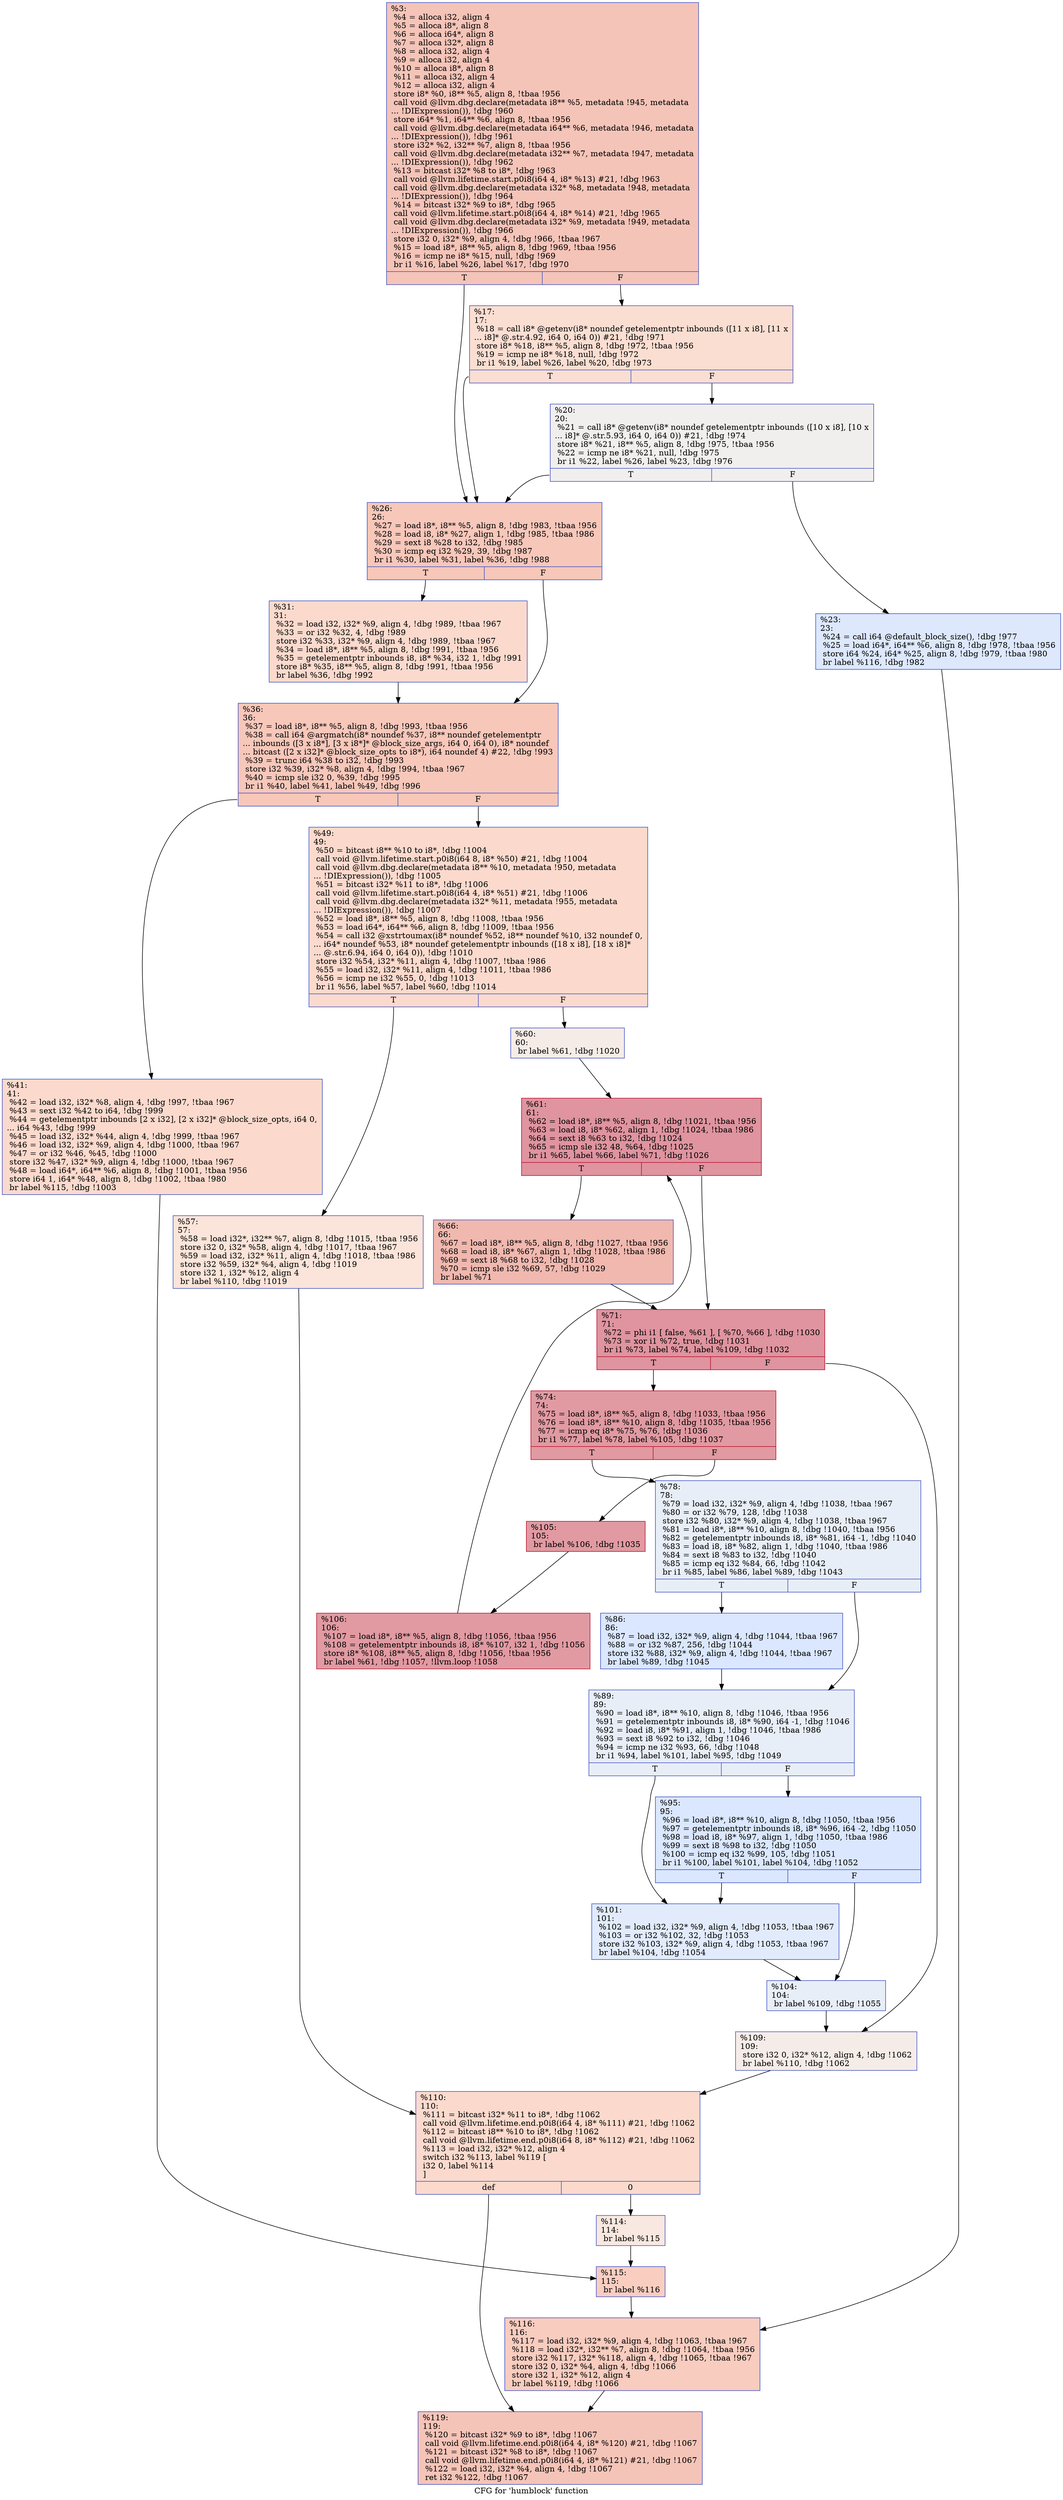 digraph "CFG for 'humblock' function" {
	label="CFG for 'humblock' function";

	Node0x1240610 [shape=record,color="#3d50c3ff", style=filled, fillcolor="#e97a5f70",label="{%3:\l  %4 = alloca i32, align 4\l  %5 = alloca i8*, align 8\l  %6 = alloca i64*, align 8\l  %7 = alloca i32*, align 8\l  %8 = alloca i32, align 4\l  %9 = alloca i32, align 4\l  %10 = alloca i8*, align 8\l  %11 = alloca i32, align 4\l  %12 = alloca i32, align 4\l  store i8* %0, i8** %5, align 8, !tbaa !956\l  call void @llvm.dbg.declare(metadata i8** %5, metadata !945, metadata\l... !DIExpression()), !dbg !960\l  store i64* %1, i64** %6, align 8, !tbaa !956\l  call void @llvm.dbg.declare(metadata i64** %6, metadata !946, metadata\l... !DIExpression()), !dbg !961\l  store i32* %2, i32** %7, align 8, !tbaa !956\l  call void @llvm.dbg.declare(metadata i32** %7, metadata !947, metadata\l... !DIExpression()), !dbg !962\l  %13 = bitcast i32* %8 to i8*, !dbg !963\l  call void @llvm.lifetime.start.p0i8(i64 4, i8* %13) #21, !dbg !963\l  call void @llvm.dbg.declare(metadata i32* %8, metadata !948, metadata\l... !DIExpression()), !dbg !964\l  %14 = bitcast i32* %9 to i8*, !dbg !965\l  call void @llvm.lifetime.start.p0i8(i64 4, i8* %14) #21, !dbg !965\l  call void @llvm.dbg.declare(metadata i32* %9, metadata !949, metadata\l... !DIExpression()), !dbg !966\l  store i32 0, i32* %9, align 4, !dbg !966, !tbaa !967\l  %15 = load i8*, i8** %5, align 8, !dbg !969, !tbaa !956\l  %16 = icmp ne i8* %15, null, !dbg !969\l  br i1 %16, label %26, label %17, !dbg !970\l|{<s0>T|<s1>F}}"];
	Node0x1240610:s0 -> Node0x1242370;
	Node0x1240610:s1 -> Node0x1242280;
	Node0x1242280 [shape=record,color="#3d50c3ff", style=filled, fillcolor="#f7b59970",label="{%17:\l17:                                               \l  %18 = call i8* @getenv(i8* noundef getelementptr inbounds ([11 x i8], [11 x\l... i8]* @.str.4.92, i64 0, i64 0)) #21, !dbg !971\l  store i8* %18, i8** %5, align 8, !dbg !972, !tbaa !956\l  %19 = icmp ne i8* %18, null, !dbg !972\l  br i1 %19, label %26, label %20, !dbg !973\l|{<s0>T|<s1>F}}"];
	Node0x1242280:s0 -> Node0x1242370;
	Node0x1242280:s1 -> Node0x12422d0;
	Node0x12422d0 [shape=record,color="#3d50c3ff", style=filled, fillcolor="#e0dbd870",label="{%20:\l20:                                               \l  %21 = call i8* @getenv(i8* noundef getelementptr inbounds ([10 x i8], [10 x\l... i8]* @.str.5.93, i64 0, i64 0)) #21, !dbg !974\l  store i8* %21, i8** %5, align 8, !dbg !975, !tbaa !956\l  %22 = icmp ne i8* %21, null, !dbg !975\l  br i1 %22, label %26, label %23, !dbg !976\l|{<s0>T|<s1>F}}"];
	Node0x12422d0:s0 -> Node0x1242370;
	Node0x12422d0:s1 -> Node0x1242320;
	Node0x1242320 [shape=record,color="#3d50c3ff", style=filled, fillcolor="#b2ccfb70",label="{%23:\l23:                                               \l  %24 = call i64 @default_block_size(), !dbg !977\l  %25 = load i64*, i64** %6, align 8, !dbg !978, !tbaa !956\l  store i64 %24, i64* %25, align 8, !dbg !979, !tbaa !980\l  br label %116, !dbg !982\l}"];
	Node0x1242320 -> Node0x1242aa0;
	Node0x1242370 [shape=record,color="#3d50c3ff", style=filled, fillcolor="#ec7f6370",label="{%26:\l26:                                               \l  %27 = load i8*, i8** %5, align 8, !dbg !983, !tbaa !956\l  %28 = load i8, i8* %27, align 1, !dbg !985, !tbaa !986\l  %29 = sext i8 %28 to i32, !dbg !985\l  %30 = icmp eq i32 %29, 39, !dbg !987\l  br i1 %30, label %31, label %36, !dbg !988\l|{<s0>T|<s1>F}}"];
	Node0x1242370:s0 -> Node0x12423c0;
	Node0x1242370:s1 -> Node0x1242410;
	Node0x12423c0 [shape=record,color="#3d50c3ff", style=filled, fillcolor="#f7ac8e70",label="{%31:\l31:                                               \l  %32 = load i32, i32* %9, align 4, !dbg !989, !tbaa !967\l  %33 = or i32 %32, 4, !dbg !989\l  store i32 %33, i32* %9, align 4, !dbg !989, !tbaa !967\l  %34 = load i8*, i8** %5, align 8, !dbg !991, !tbaa !956\l  %35 = getelementptr inbounds i8, i8* %34, i32 1, !dbg !991\l  store i8* %35, i8** %5, align 8, !dbg !991, !tbaa !956\l  br label %36, !dbg !992\l}"];
	Node0x12423c0 -> Node0x1242410;
	Node0x1242410 [shape=record,color="#3d50c3ff", style=filled, fillcolor="#ec7f6370",label="{%36:\l36:                                               \l  %37 = load i8*, i8** %5, align 8, !dbg !993, !tbaa !956\l  %38 = call i64 @argmatch(i8* noundef %37, i8** noundef getelementptr\l... inbounds ([3 x i8*], [3 x i8*]* @block_size_args, i64 0, i64 0), i8* noundef\l... bitcast ([2 x i32]* @block_size_opts to i8*), i64 noundef 4) #22, !dbg !993\l  %39 = trunc i64 %38 to i32, !dbg !993\l  store i32 %39, i32* %8, align 4, !dbg !994, !tbaa !967\l  %40 = icmp sle i32 0, %39, !dbg !995\l  br i1 %40, label %41, label %49, !dbg !996\l|{<s0>T|<s1>F}}"];
	Node0x1242410:s0 -> Node0x1242460;
	Node0x1242410:s1 -> Node0x12424b0;
	Node0x1242460 [shape=record,color="#3d50c3ff", style=filled, fillcolor="#f7ac8e70",label="{%41:\l41:                                               \l  %42 = load i32, i32* %8, align 4, !dbg !997, !tbaa !967\l  %43 = sext i32 %42 to i64, !dbg !999\l  %44 = getelementptr inbounds [2 x i32], [2 x i32]* @block_size_opts, i64 0,\l... i64 %43, !dbg !999\l  %45 = load i32, i32* %44, align 4, !dbg !999, !tbaa !967\l  %46 = load i32, i32* %9, align 4, !dbg !1000, !tbaa !967\l  %47 = or i32 %46, %45, !dbg !1000\l  store i32 %47, i32* %9, align 4, !dbg !1000, !tbaa !967\l  %48 = load i64*, i64** %6, align 8, !dbg !1001, !tbaa !956\l  store i64 1, i64* %48, align 8, !dbg !1002, !tbaa !980\l  br label %115, !dbg !1003\l}"];
	Node0x1242460 -> Node0x1242a50;
	Node0x12424b0 [shape=record,color="#3d50c3ff", style=filled, fillcolor="#f7ac8e70",label="{%49:\l49:                                               \l  %50 = bitcast i8** %10 to i8*, !dbg !1004\l  call void @llvm.lifetime.start.p0i8(i64 8, i8* %50) #21, !dbg !1004\l  call void @llvm.dbg.declare(metadata i8** %10, metadata !950, metadata\l... !DIExpression()), !dbg !1005\l  %51 = bitcast i32* %11 to i8*, !dbg !1006\l  call void @llvm.lifetime.start.p0i8(i64 4, i8* %51) #21, !dbg !1006\l  call void @llvm.dbg.declare(metadata i32* %11, metadata !955, metadata\l... !DIExpression()), !dbg !1007\l  %52 = load i8*, i8** %5, align 8, !dbg !1008, !tbaa !956\l  %53 = load i64*, i64** %6, align 8, !dbg !1009, !tbaa !956\l  %54 = call i32 @xstrtoumax(i8* noundef %52, i8** noundef %10, i32 noundef 0,\l... i64* noundef %53, i8* noundef getelementptr inbounds ([18 x i8], [18 x i8]*\l... @.str.6.94, i64 0, i64 0)), !dbg !1010\l  store i32 %54, i32* %11, align 4, !dbg !1007, !tbaa !986\l  %55 = load i32, i32* %11, align 4, !dbg !1011, !tbaa !986\l  %56 = icmp ne i32 %55, 0, !dbg !1013\l  br i1 %56, label %57, label %60, !dbg !1014\l|{<s0>T|<s1>F}}"];
	Node0x12424b0:s0 -> Node0x1242500;
	Node0x12424b0:s1 -> Node0x1242550;
	Node0x1242500 [shape=record,color="#3d50c3ff", style=filled, fillcolor="#f5c1a970",label="{%57:\l57:                                               \l  %58 = load i32*, i32** %7, align 8, !dbg !1015, !tbaa !956\l  store i32 0, i32* %58, align 4, !dbg !1017, !tbaa !967\l  %59 = load i32, i32* %11, align 4, !dbg !1018, !tbaa !986\l  store i32 %59, i32* %4, align 4, !dbg !1019\l  store i32 1, i32* %12, align 4\l  br label %110, !dbg !1019\l}"];
	Node0x1242500 -> Node0x12429b0;
	Node0x1242550 [shape=record,color="#3d50c3ff", style=filled, fillcolor="#ead5c970",label="{%60:\l60:                                               \l  br label %61, !dbg !1020\l}"];
	Node0x1242550 -> Node0x12425a0;
	Node0x12425a0 [shape=record,color="#b70d28ff", style=filled, fillcolor="#b70d2870",label="{%61:\l61:                                               \l  %62 = load i8*, i8** %5, align 8, !dbg !1021, !tbaa !956\l  %63 = load i8, i8* %62, align 1, !dbg !1024, !tbaa !986\l  %64 = sext i8 %63 to i32, !dbg !1024\l  %65 = icmp sle i32 48, %64, !dbg !1025\l  br i1 %65, label %66, label %71, !dbg !1026\l|{<s0>T|<s1>F}}"];
	Node0x12425a0:s0 -> Node0x12425f0;
	Node0x12425a0:s1 -> Node0x1242640;
	Node0x12425f0 [shape=record,color="#3d50c3ff", style=filled, fillcolor="#dc5d4a70",label="{%66:\l66:                                               \l  %67 = load i8*, i8** %5, align 8, !dbg !1027, !tbaa !956\l  %68 = load i8, i8* %67, align 1, !dbg !1028, !tbaa !986\l  %69 = sext i8 %68 to i32, !dbg !1028\l  %70 = icmp sle i32 %69, 57, !dbg !1029\l  br label %71\l}"];
	Node0x12425f0 -> Node0x1242640;
	Node0x1242640 [shape=record,color="#b70d28ff", style=filled, fillcolor="#b70d2870",label="{%71:\l71:                                               \l  %72 = phi i1 [ false, %61 ], [ %70, %66 ], !dbg !1030\l  %73 = xor i1 %72, true, !dbg !1031\l  br i1 %73, label %74, label %109, !dbg !1032\l|{<s0>T|<s1>F}}"];
	Node0x1242640:s0 -> Node0x1242690;
	Node0x1242640:s1 -> Node0x1242960;
	Node0x1242690 [shape=record,color="#b70d28ff", style=filled, fillcolor="#bb1b2c70",label="{%74:\l74:                                               \l  %75 = load i8*, i8** %5, align 8, !dbg !1033, !tbaa !956\l  %76 = load i8*, i8** %10, align 8, !dbg !1035, !tbaa !956\l  %77 = icmp eq i8* %75, %76, !dbg !1036\l  br i1 %77, label %78, label %105, !dbg !1037\l|{<s0>T|<s1>F}}"];
	Node0x1242690:s0 -> Node0x12426e0;
	Node0x1242690:s1 -> Node0x12428c0;
	Node0x12426e0 [shape=record,color="#3d50c3ff", style=filled, fillcolor="#cbd8ee70",label="{%78:\l78:                                               \l  %79 = load i32, i32* %9, align 4, !dbg !1038, !tbaa !967\l  %80 = or i32 %79, 128, !dbg !1038\l  store i32 %80, i32* %9, align 4, !dbg !1038, !tbaa !967\l  %81 = load i8*, i8** %10, align 8, !dbg !1040, !tbaa !956\l  %82 = getelementptr inbounds i8, i8* %81, i64 -1, !dbg !1040\l  %83 = load i8, i8* %82, align 1, !dbg !1040, !tbaa !986\l  %84 = sext i8 %83 to i32, !dbg !1040\l  %85 = icmp eq i32 %84, 66, !dbg !1042\l  br i1 %85, label %86, label %89, !dbg !1043\l|{<s0>T|<s1>F}}"];
	Node0x12426e0:s0 -> Node0x1242730;
	Node0x12426e0:s1 -> Node0x1242780;
	Node0x1242730 [shape=record,color="#3d50c3ff", style=filled, fillcolor="#abc8fd70",label="{%86:\l86:                                               \l  %87 = load i32, i32* %9, align 4, !dbg !1044, !tbaa !967\l  %88 = or i32 %87, 256, !dbg !1044\l  store i32 %88, i32* %9, align 4, !dbg !1044, !tbaa !967\l  br label %89, !dbg !1045\l}"];
	Node0x1242730 -> Node0x1242780;
	Node0x1242780 [shape=record,color="#3d50c3ff", style=filled, fillcolor="#cbd8ee70",label="{%89:\l89:                                               \l  %90 = load i8*, i8** %10, align 8, !dbg !1046, !tbaa !956\l  %91 = getelementptr inbounds i8, i8* %90, i64 -1, !dbg !1046\l  %92 = load i8, i8* %91, align 1, !dbg !1046, !tbaa !986\l  %93 = sext i8 %92 to i32, !dbg !1046\l  %94 = icmp ne i32 %93, 66, !dbg !1048\l  br i1 %94, label %101, label %95, !dbg !1049\l|{<s0>T|<s1>F}}"];
	Node0x1242780:s0 -> Node0x1242820;
	Node0x1242780:s1 -> Node0x12427d0;
	Node0x12427d0 [shape=record,color="#3d50c3ff", style=filled, fillcolor="#abc8fd70",label="{%95:\l95:                                               \l  %96 = load i8*, i8** %10, align 8, !dbg !1050, !tbaa !956\l  %97 = getelementptr inbounds i8, i8* %96, i64 -2, !dbg !1050\l  %98 = load i8, i8* %97, align 1, !dbg !1050, !tbaa !986\l  %99 = sext i8 %98 to i32, !dbg !1050\l  %100 = icmp eq i32 %99, 105, !dbg !1051\l  br i1 %100, label %101, label %104, !dbg !1052\l|{<s0>T|<s1>F}}"];
	Node0x12427d0:s0 -> Node0x1242820;
	Node0x12427d0:s1 -> Node0x1242870;
	Node0x1242820 [shape=record,color="#3d50c3ff", style=filled, fillcolor="#bbd1f870",label="{%101:\l101:                                              \l  %102 = load i32, i32* %9, align 4, !dbg !1053, !tbaa !967\l  %103 = or i32 %102, 32, !dbg !1053\l  store i32 %103, i32* %9, align 4, !dbg !1053, !tbaa !967\l  br label %104, !dbg !1054\l}"];
	Node0x1242820 -> Node0x1242870;
	Node0x1242870 [shape=record,color="#3d50c3ff", style=filled, fillcolor="#cbd8ee70",label="{%104:\l104:                                              \l  br label %109, !dbg !1055\l}"];
	Node0x1242870 -> Node0x1242960;
	Node0x12428c0 [shape=record,color="#b70d28ff", style=filled, fillcolor="#bb1b2c70",label="{%105:\l105:                                              \l  br label %106, !dbg !1035\l}"];
	Node0x12428c0 -> Node0x1242910;
	Node0x1242910 [shape=record,color="#b70d28ff", style=filled, fillcolor="#bb1b2c70",label="{%106:\l106:                                              \l  %107 = load i8*, i8** %5, align 8, !dbg !1056, !tbaa !956\l  %108 = getelementptr inbounds i8, i8* %107, i32 1, !dbg !1056\l  store i8* %108, i8** %5, align 8, !dbg !1056, !tbaa !956\l  br label %61, !dbg !1057, !llvm.loop !1058\l}"];
	Node0x1242910 -> Node0x12425a0;
	Node0x1242960 [shape=record,color="#3d50c3ff", style=filled, fillcolor="#ead5c970",label="{%109:\l109:                                              \l  store i32 0, i32* %12, align 4, !dbg !1062\l  br label %110, !dbg !1062\l}"];
	Node0x1242960 -> Node0x12429b0;
	Node0x12429b0 [shape=record,color="#3d50c3ff", style=filled, fillcolor="#f7ac8e70",label="{%110:\l110:                                              \l  %111 = bitcast i32* %11 to i8*, !dbg !1062\l  call void @llvm.lifetime.end.p0i8(i64 4, i8* %111) #21, !dbg !1062\l  %112 = bitcast i8** %10 to i8*, !dbg !1062\l  call void @llvm.lifetime.end.p0i8(i64 8, i8* %112) #21, !dbg !1062\l  %113 = load i32, i32* %12, align 4\l  switch i32 %113, label %119 [\l    i32 0, label %114\l  ]\l|{<s0>def|<s1>0}}"];
	Node0x12429b0:s0 -> Node0x1242af0;
	Node0x12429b0:s1 -> Node0x1242a00;
	Node0x1242a00 [shape=record,color="#3d50c3ff", style=filled, fillcolor="#f1ccb870",label="{%114:\l114:                                              \l  br label %115\l}"];
	Node0x1242a00 -> Node0x1242a50;
	Node0x1242a50 [shape=record,color="#3d50c3ff", style=filled, fillcolor="#f2907270",label="{%115:\l115:                                              \l  br label %116\l}"];
	Node0x1242a50 -> Node0x1242aa0;
	Node0x1242aa0 [shape=record,color="#3d50c3ff", style=filled, fillcolor="#f08b6e70",label="{%116:\l116:                                              \l  %117 = load i32, i32* %9, align 4, !dbg !1063, !tbaa !967\l  %118 = load i32*, i32** %7, align 8, !dbg !1064, !tbaa !956\l  store i32 %117, i32* %118, align 4, !dbg !1065, !tbaa !967\l  store i32 0, i32* %4, align 4, !dbg !1066\l  store i32 1, i32* %12, align 4\l  br label %119, !dbg !1066\l}"];
	Node0x1242aa0 -> Node0x1242af0;
	Node0x1242af0 [shape=record,color="#3d50c3ff", style=filled, fillcolor="#e97a5f70",label="{%119:\l119:                                              \l  %120 = bitcast i32* %9 to i8*, !dbg !1067\l  call void @llvm.lifetime.end.p0i8(i64 4, i8* %120) #21, !dbg !1067\l  %121 = bitcast i32* %8 to i8*, !dbg !1067\l  call void @llvm.lifetime.end.p0i8(i64 4, i8* %121) #21, !dbg !1067\l  %122 = load i32, i32* %4, align 4, !dbg !1067\l  ret i32 %122, !dbg !1067\l}"];
}
